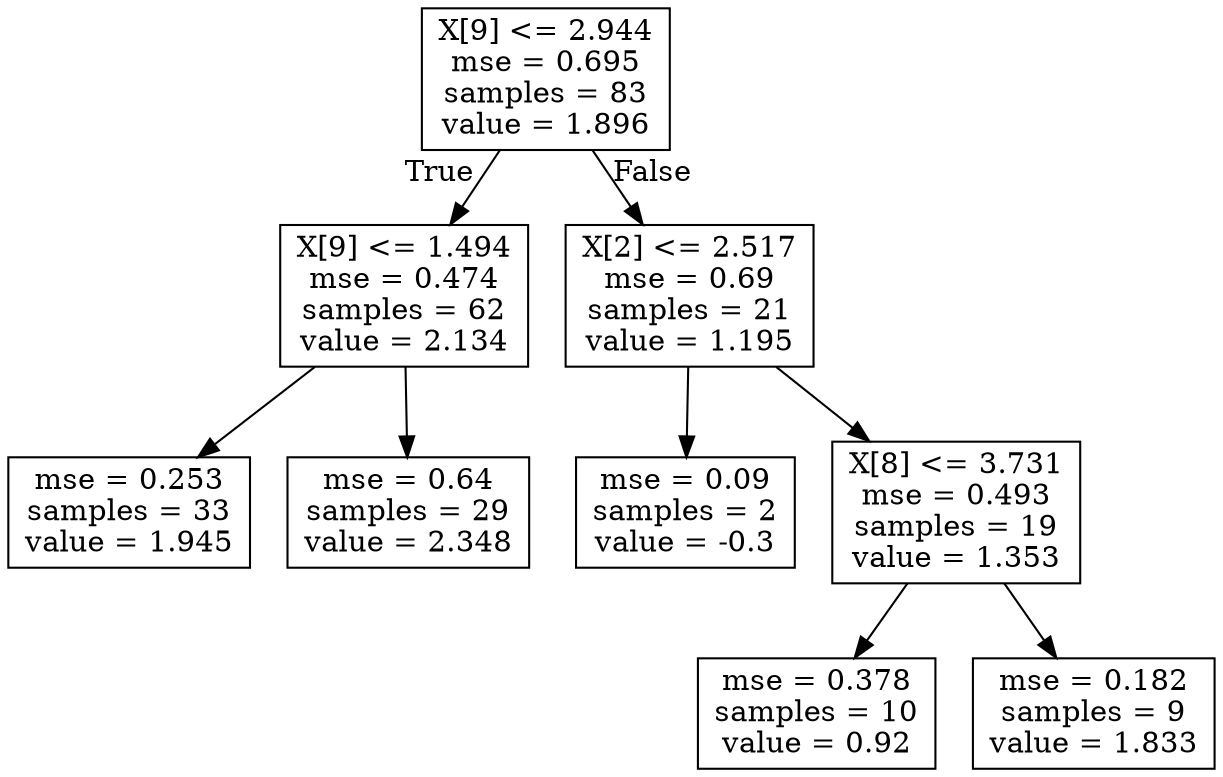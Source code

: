 digraph Tree {
node [shape=box] ;
0 [label="X[9] <= 2.944\nmse = 0.695\nsamples = 83\nvalue = 1.896"] ;
1 [label="X[9] <= 1.494\nmse = 0.474\nsamples = 62\nvalue = 2.134"] ;
0 -> 1 [labeldistance=2.5, labelangle=45, headlabel="True"] ;
7 [label="mse = 0.253\nsamples = 33\nvalue = 1.945"] ;
1 -> 7 ;
8 [label="mse = 0.64\nsamples = 29\nvalue = 2.348"] ;
1 -> 8 ;
2 [label="X[2] <= 2.517\nmse = 0.69\nsamples = 21\nvalue = 1.195"] ;
0 -> 2 [labeldistance=2.5, labelangle=-45, headlabel="False"] ;
3 [label="mse = 0.09\nsamples = 2\nvalue = -0.3"] ;
2 -> 3 ;
4 [label="X[8] <= 3.731\nmse = 0.493\nsamples = 19\nvalue = 1.353"] ;
2 -> 4 ;
5 [label="mse = 0.378\nsamples = 10\nvalue = 0.92"] ;
4 -> 5 ;
6 [label="mse = 0.182\nsamples = 9\nvalue = 1.833"] ;
4 -> 6 ;
}